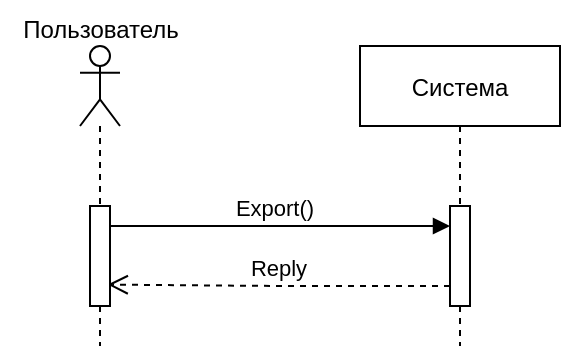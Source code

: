 <mxfile version="20.6.2" type="device"><diagram id="kgpKYQtTHZ0yAKxKKP6v" name="Page-1"><mxGraphModel dx="813" dy="435" grid="1" gridSize="10" guides="1" tooltips="1" connect="1" arrows="1" fold="1" page="1" pageScale="1" pageWidth="850" pageHeight="1100" math="0" shadow="0"><root><mxCell id="0"/><mxCell id="1" parent="0"/><mxCell id="3nuBFxr9cyL0pnOWT2aG-5" value="Система" style="shape=umlLifeline;perimeter=lifelinePerimeter;container=1;collapsible=0;recursiveResize=0;rounded=0;shadow=0;strokeWidth=1;" parent="1" vertex="1"><mxGeometry x="300" y="80" width="100" height="150" as="geometry"/></mxCell><mxCell id="3nuBFxr9cyL0pnOWT2aG-6" value="" style="points=[];perimeter=orthogonalPerimeter;rounded=0;shadow=0;strokeWidth=1;" parent="3nuBFxr9cyL0pnOWT2aG-5" vertex="1"><mxGeometry x="45" y="80" width="10" height="50" as="geometry"/></mxCell><mxCell id="3nuBFxr9cyL0pnOWT2aG-7" value="Reply" style="verticalAlign=bottom;endArrow=open;dashed=1;endSize=8;shadow=0;strokeWidth=1;entryX=0.886;entryY=0.786;entryDx=0;entryDy=0;entryPerimeter=0;" parent="1" source="3nuBFxr9cyL0pnOWT2aG-6" target="CuKms7JX5tyug9q36seP-12" edge="1"><mxGeometry relative="1" as="geometry"><mxPoint x="175" y="312.0" as="targetPoint"/><Array as="points"><mxPoint x="260" y="200"/></Array></mxGeometry></mxCell><mxCell id="3nuBFxr9cyL0pnOWT2aG-8" value="Export()" style="verticalAlign=bottom;endArrow=block;shadow=0;strokeWidth=1;" parent="1" source="CuKms7JX5tyug9q36seP-10" target="3nuBFxr9cyL0pnOWT2aG-6" edge="1"><mxGeometry relative="1" as="geometry"><mxPoint x="175" y="160.0" as="sourcePoint"/><mxPoint x="340" y="170" as="targetPoint"/><Array as="points"><mxPoint x="260" y="170"/></Array></mxGeometry></mxCell><mxCell id="CuKms7JX5tyug9q36seP-10" value="" style="shape=umlLifeline;participant=umlActor;perimeter=lifelinePerimeter;whiteSpace=wrap;html=1;container=1;collapsible=0;recursiveResize=0;verticalAlign=top;spacingTop=36;outlineConnect=0;" vertex="1" parent="1"><mxGeometry x="160" y="80" width="20" height="150" as="geometry"/></mxCell><mxCell id="CuKms7JX5tyug9q36seP-12" value="" style="html=1;points=[];perimeter=orthogonalPerimeter;" vertex="1" parent="CuKms7JX5tyug9q36seP-10"><mxGeometry x="5" y="80" width="10" height="50" as="geometry"/></mxCell><mxCell id="CuKms7JX5tyug9q36seP-11" value="Пользователь" style="text;html=1;align=center;verticalAlign=middle;resizable=0;points=[];autosize=1;strokeColor=none;fillColor=none;" vertex="1" parent="1"><mxGeometry x="120" y="57" width="100" height="30" as="geometry"/></mxCell></root></mxGraphModel></diagram></mxfile>